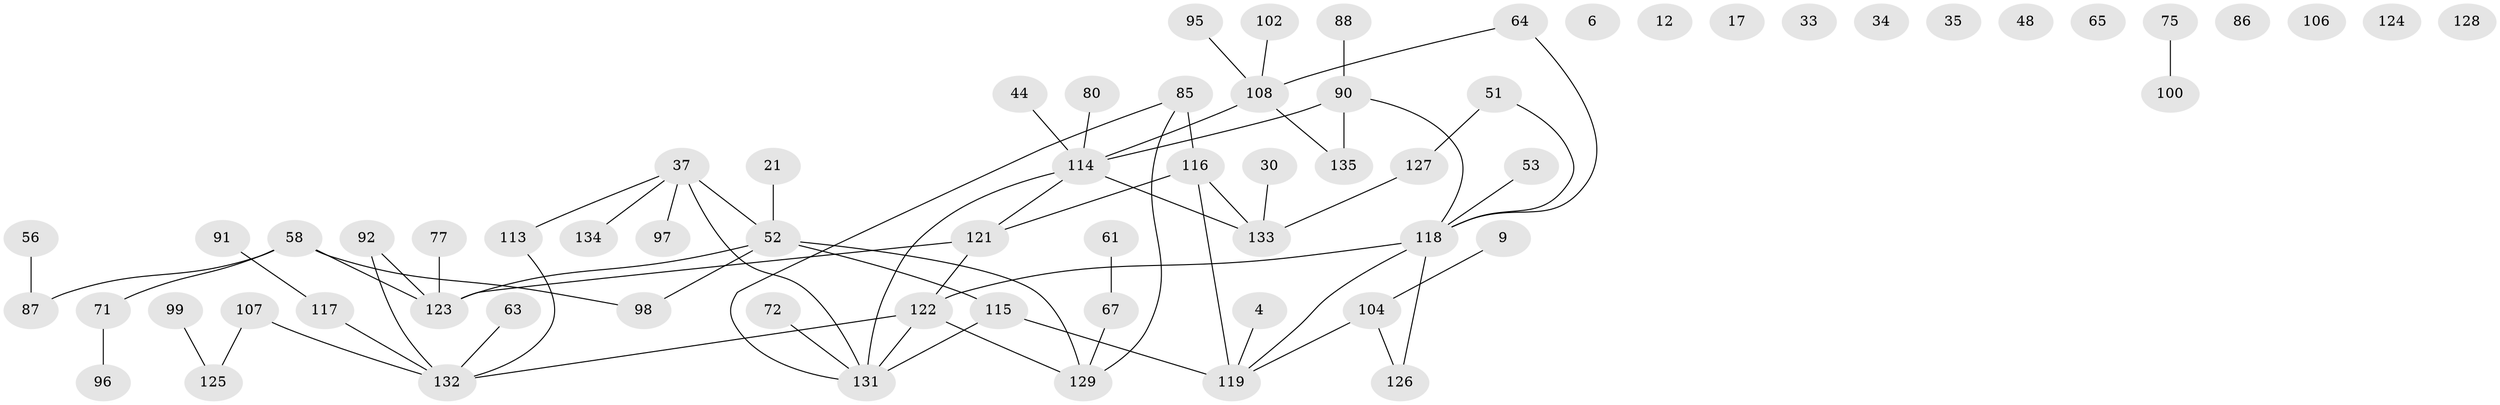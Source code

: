 // original degree distribution, {1: 0.2518518518518518, 2: 0.32592592592592595, 0: 0.08148148148148149, 3: 0.17037037037037037, 4: 0.08888888888888889, 6: 0.05925925925925926, 5: 0.022222222222222223}
// Generated by graph-tools (version 1.1) at 2025/39/03/09/25 04:39:21]
// undirected, 67 vertices, 70 edges
graph export_dot {
graph [start="1"]
  node [color=gray90,style=filled];
  4;
  6;
  9;
  12;
  17;
  21;
  30;
  33;
  34 [super="+13"];
  35;
  37;
  44;
  48;
  51 [super="+14"];
  52 [super="+22"];
  53;
  56;
  58 [super="+49+41"];
  61;
  63;
  64;
  65;
  67;
  71;
  72;
  75;
  77;
  80;
  85 [super="+8"];
  86;
  87;
  88;
  90;
  91 [super="+18"];
  92;
  95;
  96;
  97;
  98;
  99;
  100 [super="+1"];
  102;
  104;
  106;
  107;
  108 [super="+83"];
  113 [super="+3"];
  114 [super="+73+109+103+43"];
  115 [super="+7+24+45+110"];
  116 [super="+89+84+42+57+25"];
  117;
  118 [super="+94"];
  119 [super="+112"];
  121 [super="+29+105+120"];
  122 [super="+76+79"];
  123 [super="+82"];
  124;
  125;
  126;
  127;
  128;
  129 [super="+19+31"];
  131 [super="+47+69+130"];
  132 [super="+81+28+38+40"];
  133;
  134;
  135;
  4 -- 119;
  9 -- 104;
  21 -- 52;
  30 -- 133;
  37 -- 52 [weight=2];
  37 -- 97;
  37 -- 113;
  37 -- 131;
  37 -- 134;
  44 -- 114;
  51 -- 127;
  51 -- 118;
  52 -- 98;
  52 -- 115;
  52 -- 129;
  52 -- 123;
  53 -- 118;
  56 -- 87;
  58 -- 87;
  58 -- 98;
  58 -- 123;
  58 -- 71;
  61 -- 67;
  63 -- 132;
  64 -- 118;
  64 -- 108;
  67 -- 129;
  71 -- 96;
  72 -- 131;
  75 -- 100;
  77 -- 123;
  80 -- 114;
  85 -- 129;
  85 -- 116 [weight=2];
  85 -- 131;
  88 -- 90;
  90 -- 118;
  90 -- 135;
  90 -- 114;
  91 -- 117;
  92 -- 123;
  92 -- 132;
  95 -- 108;
  99 -- 125;
  102 -- 108;
  104 -- 119 [weight=2];
  104 -- 126;
  107 -- 125;
  107 -- 132;
  108 -- 135;
  108 -- 114 [weight=2];
  113 -- 132;
  114 -- 133 [weight=3];
  114 -- 121;
  114 -- 131 [weight=2];
  115 -- 119 [weight=2];
  115 -- 131 [weight=2];
  116 -- 119 [weight=3];
  116 -- 133;
  116 -- 121;
  117 -- 132;
  118 -- 126;
  118 -- 119 [weight=2];
  118 -- 122;
  121 -- 122;
  121 -- 123;
  122 -- 131 [weight=2];
  122 -- 129;
  122 -- 132;
  127 -- 133;
}
